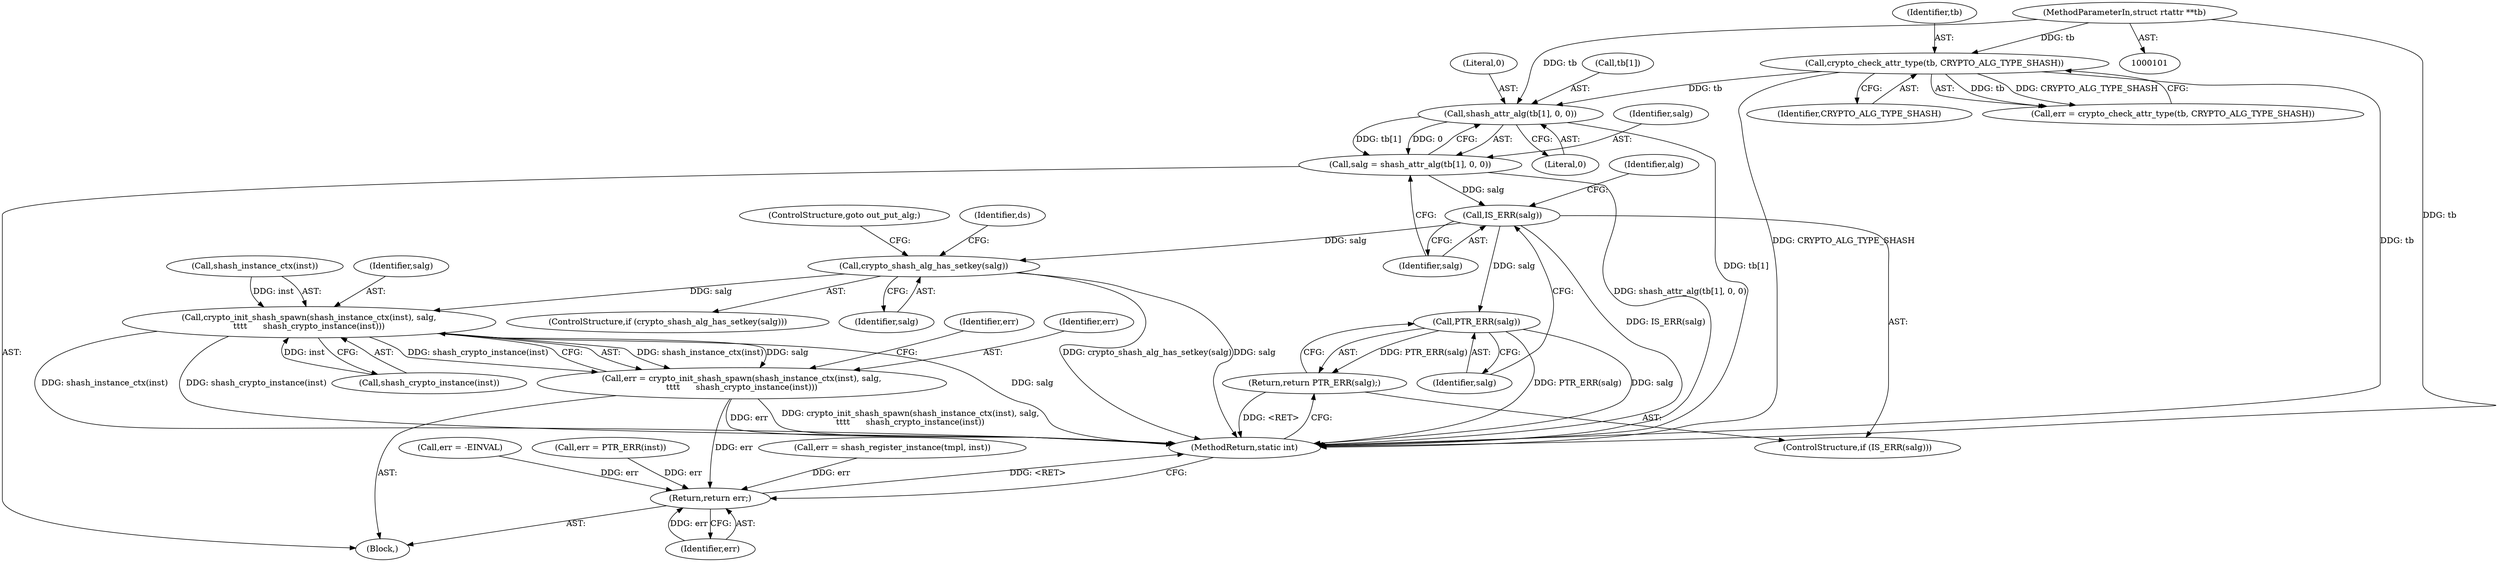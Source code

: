 digraph "0_linux_af3ff8045bbf3e32f1a448542e73abb4c8ceb6f1@array" {
"1000122" [label="(Call,shash_attr_alg(tb[1], 0, 0))"];
"1000113" [label="(Call,crypto_check_attr_type(tb, CRYPTO_ALG_TYPE_SHASH))"];
"1000103" [label="(MethodParameterIn,struct rtattr **tb)"];
"1000120" [label="(Call,salg = shash_attr_alg(tb[1], 0, 0))"];
"1000129" [label="(Call,IS_ERR(salg))"];
"1000132" [label="(Call,PTR_ERR(salg))"];
"1000131" [label="(Return,return PTR_ERR(salg);)"];
"1000145" [label="(Call,crypto_shash_alg_has_setkey(salg))"];
"1000186" [label="(Call,crypto_init_shash_spawn(shash_instance_ctx(inst), salg,\n\t\t\t\t      shash_crypto_instance(inst)))"];
"1000184" [label="(Call,err = crypto_init_shash_spawn(shash_instance_ctx(inst), salg,\n\t\t\t\t      shash_crypto_instance(inst)))"];
"1000349" [label="(Return,return err;)"];
"1000133" [label="(Identifier,salg)"];
"1000190" [label="(Call,shash_crypto_instance(inst))"];
"1000114" [label="(Identifier,tb)"];
"1000128" [label="(ControlStructure,if (IS_ERR(salg)))"];
"1000186" [label="(Call,crypto_init_shash_spawn(shash_instance_ctx(inst), salg,\n\t\t\t\t      shash_crypto_instance(inst)))"];
"1000184" [label="(Call,err = crypto_init_shash_spawn(shash_instance_ctx(inst), salg,\n\t\t\t\t      shash_crypto_instance(inst)))"];
"1000123" [label="(Call,tb[1])"];
"1000115" [label="(Identifier,CRYPTO_ALG_TYPE_SHASH)"];
"1000120" [label="(Call,salg = shash_attr_alg(tb[1], 0, 0))"];
"1000140" [label="(Call,err = -EINVAL)"];
"1000187" [label="(Call,shash_instance_ctx(inst))"];
"1000145" [label="(Call,crypto_shash_alg_has_setkey(salg))"];
"1000129" [label="(Call,IS_ERR(salg))"];
"1000127" [label="(Literal,0)"];
"1000126" [label="(Literal,0)"];
"1000130" [label="(Identifier,salg)"];
"1000144" [label="(ControlStructure,if (crypto_shash_alg_has_setkey(salg)))"];
"1000189" [label="(Identifier,salg)"];
"1000176" [label="(Call,err = PTR_ERR(inst))"];
"1000135" [label="(Identifier,alg)"];
"1000103" [label="(MethodParameterIn,struct rtattr **tb)"];
"1000146" [label="(Identifier,salg)"];
"1000351" [label="(MethodReturn,static int)"];
"1000121" [label="(Identifier,salg)"];
"1000111" [label="(Call,err = crypto_check_attr_type(tb, CRYPTO_ALG_TYPE_SHASH))"];
"1000349" [label="(Return,return err;)"];
"1000149" [label="(Identifier,ds)"];
"1000113" [label="(Call,crypto_check_attr_type(tb, CRYPTO_ALG_TYPE_SHASH))"];
"1000350" [label="(Identifier,err)"];
"1000132" [label="(Call,PTR_ERR(salg))"];
"1000122" [label="(Call,shash_attr_alg(tb[1], 0, 0))"];
"1000334" [label="(Call,err = shash_register_instance(tmpl, inst))"];
"1000147" [label="(ControlStructure,goto out_put_alg;)"];
"1000193" [label="(Identifier,err)"];
"1000131" [label="(Return,return PTR_ERR(salg);)"];
"1000104" [label="(Block,)"];
"1000185" [label="(Identifier,err)"];
"1000122" -> "1000120"  [label="AST: "];
"1000122" -> "1000127"  [label="CFG: "];
"1000123" -> "1000122"  [label="AST: "];
"1000126" -> "1000122"  [label="AST: "];
"1000127" -> "1000122"  [label="AST: "];
"1000120" -> "1000122"  [label="CFG: "];
"1000122" -> "1000351"  [label="DDG: tb[1]"];
"1000122" -> "1000120"  [label="DDG: tb[1]"];
"1000122" -> "1000120"  [label="DDG: 0"];
"1000113" -> "1000122"  [label="DDG: tb"];
"1000103" -> "1000122"  [label="DDG: tb"];
"1000113" -> "1000111"  [label="AST: "];
"1000113" -> "1000115"  [label="CFG: "];
"1000114" -> "1000113"  [label="AST: "];
"1000115" -> "1000113"  [label="AST: "];
"1000111" -> "1000113"  [label="CFG: "];
"1000113" -> "1000351"  [label="DDG: tb"];
"1000113" -> "1000351"  [label="DDG: CRYPTO_ALG_TYPE_SHASH"];
"1000113" -> "1000111"  [label="DDG: tb"];
"1000113" -> "1000111"  [label="DDG: CRYPTO_ALG_TYPE_SHASH"];
"1000103" -> "1000113"  [label="DDG: tb"];
"1000103" -> "1000101"  [label="AST: "];
"1000103" -> "1000351"  [label="DDG: tb"];
"1000120" -> "1000104"  [label="AST: "];
"1000121" -> "1000120"  [label="AST: "];
"1000130" -> "1000120"  [label="CFG: "];
"1000120" -> "1000351"  [label="DDG: shash_attr_alg(tb[1], 0, 0)"];
"1000120" -> "1000129"  [label="DDG: salg"];
"1000129" -> "1000128"  [label="AST: "];
"1000129" -> "1000130"  [label="CFG: "];
"1000130" -> "1000129"  [label="AST: "];
"1000133" -> "1000129"  [label="CFG: "];
"1000135" -> "1000129"  [label="CFG: "];
"1000129" -> "1000351"  [label="DDG: IS_ERR(salg)"];
"1000129" -> "1000132"  [label="DDG: salg"];
"1000129" -> "1000145"  [label="DDG: salg"];
"1000132" -> "1000131"  [label="AST: "];
"1000132" -> "1000133"  [label="CFG: "];
"1000133" -> "1000132"  [label="AST: "];
"1000131" -> "1000132"  [label="CFG: "];
"1000132" -> "1000351"  [label="DDG: PTR_ERR(salg)"];
"1000132" -> "1000351"  [label="DDG: salg"];
"1000132" -> "1000131"  [label="DDG: PTR_ERR(salg)"];
"1000131" -> "1000128"  [label="AST: "];
"1000351" -> "1000131"  [label="CFG: "];
"1000131" -> "1000351"  [label="DDG: <RET>"];
"1000145" -> "1000144"  [label="AST: "];
"1000145" -> "1000146"  [label="CFG: "];
"1000146" -> "1000145"  [label="AST: "];
"1000147" -> "1000145"  [label="CFG: "];
"1000149" -> "1000145"  [label="CFG: "];
"1000145" -> "1000351"  [label="DDG: crypto_shash_alg_has_setkey(salg)"];
"1000145" -> "1000351"  [label="DDG: salg"];
"1000145" -> "1000186"  [label="DDG: salg"];
"1000186" -> "1000184"  [label="AST: "];
"1000186" -> "1000190"  [label="CFG: "];
"1000187" -> "1000186"  [label="AST: "];
"1000189" -> "1000186"  [label="AST: "];
"1000190" -> "1000186"  [label="AST: "];
"1000184" -> "1000186"  [label="CFG: "];
"1000186" -> "1000351"  [label="DDG: shash_instance_ctx(inst)"];
"1000186" -> "1000351"  [label="DDG: shash_crypto_instance(inst)"];
"1000186" -> "1000351"  [label="DDG: salg"];
"1000186" -> "1000184"  [label="DDG: shash_instance_ctx(inst)"];
"1000186" -> "1000184"  [label="DDG: salg"];
"1000186" -> "1000184"  [label="DDG: shash_crypto_instance(inst)"];
"1000187" -> "1000186"  [label="DDG: inst"];
"1000190" -> "1000186"  [label="DDG: inst"];
"1000184" -> "1000104"  [label="AST: "];
"1000185" -> "1000184"  [label="AST: "];
"1000193" -> "1000184"  [label="CFG: "];
"1000184" -> "1000351"  [label="DDG: err"];
"1000184" -> "1000351"  [label="DDG: crypto_init_shash_spawn(shash_instance_ctx(inst), salg,\n\t\t\t\t      shash_crypto_instance(inst))"];
"1000184" -> "1000349"  [label="DDG: err"];
"1000349" -> "1000104"  [label="AST: "];
"1000349" -> "1000350"  [label="CFG: "];
"1000350" -> "1000349"  [label="AST: "];
"1000351" -> "1000349"  [label="CFG: "];
"1000349" -> "1000351"  [label="DDG: <RET>"];
"1000350" -> "1000349"  [label="DDG: err"];
"1000140" -> "1000349"  [label="DDG: err"];
"1000176" -> "1000349"  [label="DDG: err"];
"1000334" -> "1000349"  [label="DDG: err"];
}
